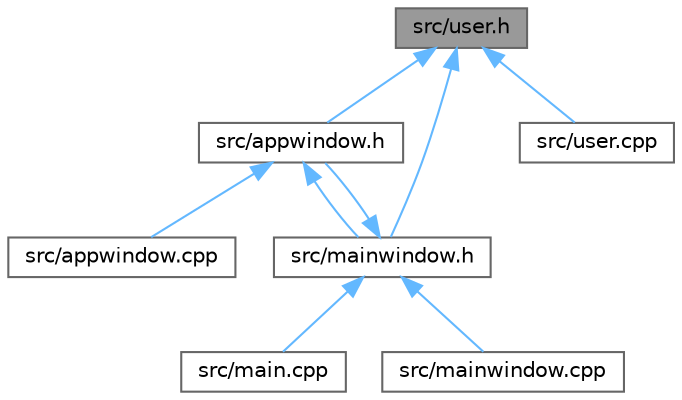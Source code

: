 digraph "src/user.h"
{
 // LATEX_PDF_SIZE
  bgcolor="transparent";
  edge [fontname=Helvetica,fontsize=10,labelfontname=Helvetica,labelfontsize=10];
  node [fontname=Helvetica,fontsize=10,shape=box,height=0.2,width=0.4];
  Node1 [id="Node000001",label="src/user.h",height=0.2,width=0.4,color="gray40", fillcolor="grey60", style="filled", fontcolor="black",tooltip=" "];
  Node1 -> Node2 [id="edge9_Node000001_Node000002",dir="back",color="steelblue1",style="solid",tooltip=" "];
  Node2 [id="Node000002",label="src/appwindow.h",height=0.2,width=0.4,color="grey40", fillcolor="white", style="filled",URL="$appwindow_8h.html",tooltip=" "];
  Node2 -> Node3 [id="edge10_Node000002_Node000003",dir="back",color="steelblue1",style="solid",tooltip=" "];
  Node3 [id="Node000003",label="src/appwindow.cpp",height=0.2,width=0.4,color="grey40", fillcolor="white", style="filled",URL="$appwindow_8cpp.html",tooltip=" "];
  Node2 -> Node4 [id="edge11_Node000002_Node000004",dir="back",color="steelblue1",style="solid",tooltip=" "];
  Node4 [id="Node000004",label="src/mainwindow.h",height=0.2,width=0.4,color="grey40", fillcolor="white", style="filled",URL="$mainwindow_8h.html",tooltip=" "];
  Node4 -> Node2 [id="edge12_Node000004_Node000002",dir="back",color="steelblue1",style="solid",tooltip=" "];
  Node4 -> Node5 [id="edge13_Node000004_Node000005",dir="back",color="steelblue1",style="solid",tooltip=" "];
  Node5 [id="Node000005",label="src/main.cpp",height=0.2,width=0.4,color="grey40", fillcolor="white", style="filled",URL="$main_8cpp.html",tooltip=" "];
  Node4 -> Node6 [id="edge14_Node000004_Node000006",dir="back",color="steelblue1",style="solid",tooltip=" "];
  Node6 [id="Node000006",label="src/mainwindow.cpp",height=0.2,width=0.4,color="grey40", fillcolor="white", style="filled",URL="$mainwindow_8cpp.html",tooltip=" "];
  Node1 -> Node4 [id="edge15_Node000001_Node000004",dir="back",color="steelblue1",style="solid",tooltip=" "];
  Node1 -> Node7 [id="edge16_Node000001_Node000007",dir="back",color="steelblue1",style="solid",tooltip=" "];
  Node7 [id="Node000007",label="src/user.cpp",height=0.2,width=0.4,color="grey40", fillcolor="white", style="filled",URL="$user_8cpp.html",tooltip=" "];
}
